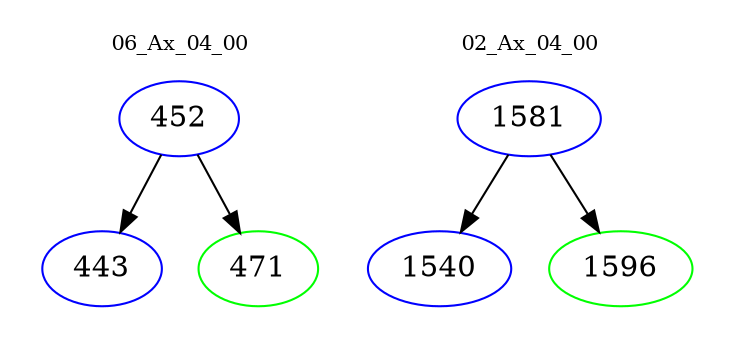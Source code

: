 digraph{
subgraph cluster_0 {
color = white
label = "06_Ax_04_00";
fontsize=10;
T0_452 [label="452", color="blue"]
T0_452 -> T0_443 [color="black"]
T0_443 [label="443", color="blue"]
T0_452 -> T0_471 [color="black"]
T0_471 [label="471", color="green"]
}
subgraph cluster_1 {
color = white
label = "02_Ax_04_00";
fontsize=10;
T1_1581 [label="1581", color="blue"]
T1_1581 -> T1_1540 [color="black"]
T1_1540 [label="1540", color="blue"]
T1_1581 -> T1_1596 [color="black"]
T1_1596 [label="1596", color="green"]
}
}
